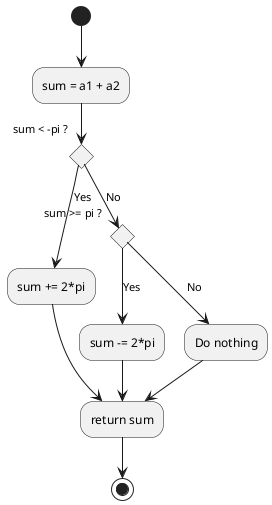 @startuml

/'
    Addition angle and normalization from -pi to pi
    input1: double a1
    input1: double a2
    return double sum
'/

(*) --> "sum = a1 + a2"

if "sum < -pi ?" then
    --> [Yes] "sum += 2*pi"
    --> "return sum"
else
    --> [No] if "sum >= pi ?" then
        --> [Yes] "sum -= 2*pi"
        --> "return sum"
    else
        --> [No] "Do nothing"
        --> "return sum"
    endif
endif

--> (*)

@enduml